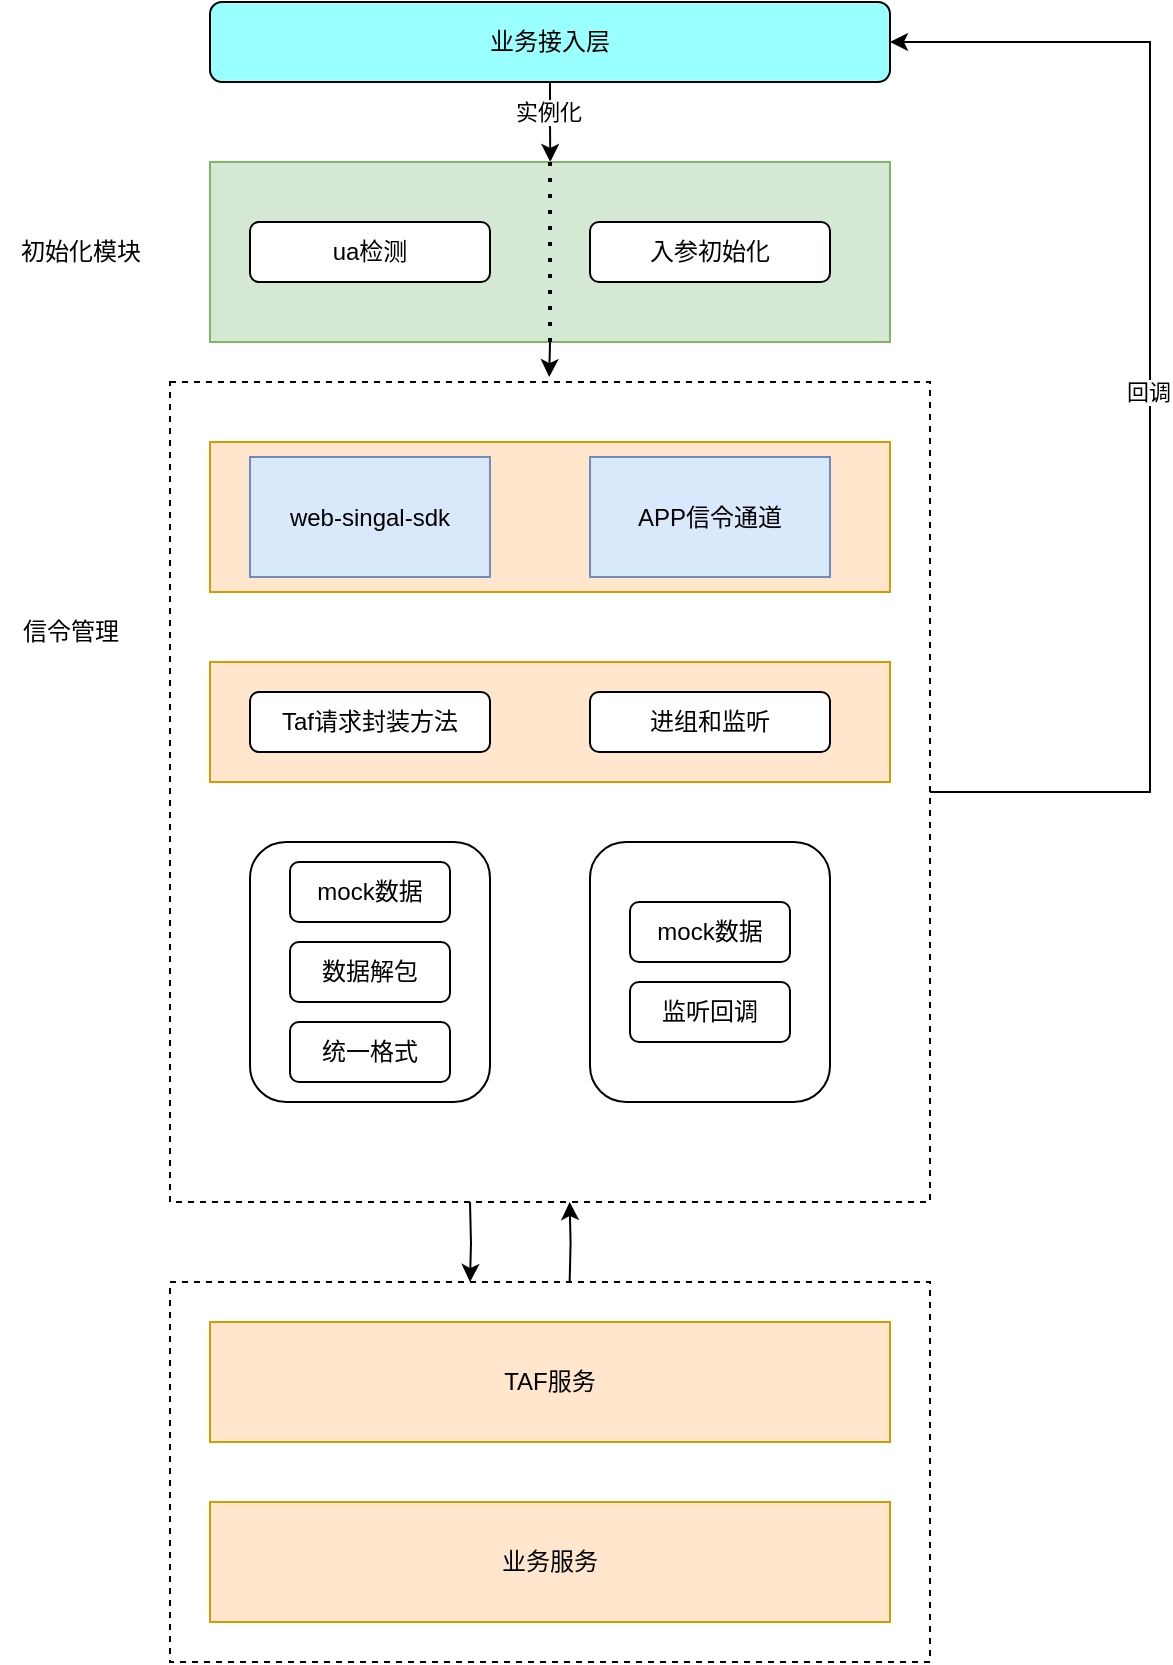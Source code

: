 <mxfile version="26.1.1">
  <diagram name="Page-1" id="c7558073-3199-34d8-9f00-42111426c3f3">
    <mxGraphModel dx="1687" dy="878" grid="1" gridSize="10" guides="1" tooltips="1" connect="1" arrows="1" fold="1" page="1" pageScale="1" pageWidth="826" pageHeight="1169" background="none" math="0" shadow="0">
      <root>
        <mxCell id="0" />
        <mxCell id="1" parent="0" />
        <mxCell id="To8gybcfAh88a9-YpAY0-215" style="edgeStyle=orthogonalEdgeStyle;rounded=0;orthogonalLoop=1;jettySize=auto;html=1;exitX=0.5;exitY=1;exitDx=0;exitDy=0;" edge="1" parent="1" source="To8gybcfAh88a9-YpAY0-98">
          <mxGeometry relative="1" as="geometry">
            <mxPoint x="310.143" y="190" as="targetPoint" />
          </mxGeometry>
        </mxCell>
        <mxCell id="To8gybcfAh88a9-YpAY0-216" value="实例化" style="edgeLabel;html=1;align=center;verticalAlign=middle;resizable=0;points=[];" vertex="1" connectable="0" parent="To8gybcfAh88a9-YpAY0-215">
          <mxGeometry x="-0.296" y="-1" relative="1" as="geometry">
            <mxPoint as="offset" />
          </mxGeometry>
        </mxCell>
        <mxCell id="To8gybcfAh88a9-YpAY0-98" value="业务接入层" style="rounded=1;whiteSpace=wrap;html=1;fillColor=#99FFFF;" vertex="1" parent="1">
          <mxGeometry x="140" y="110" width="340" height="40" as="geometry" />
        </mxCell>
        <mxCell id="To8gybcfAh88a9-YpAY0-104" value="" style="rounded=0;whiteSpace=wrap;html=1;points=[[0,0,0,0,0],[0,0.25,0,0,0],[0,0.5,0,0,0],[0,0.75,0,0,0],[0,1,0,0,0],[0.25,0,0,0,0],[0.25,1,0,0,0],[0.5,0,0,0,0],[0.5,1,0,0,0],[0.75,0,0,0,0],[0.75,1,0,0,0],[1,0,0,0,0],[1,0.25,0,0,0],[1,0.5,0,0,0],[1,0.75,0,0,0],[1,1,0,0,0]];fillColor=#d5e8d4;strokeColor=#82b366;" vertex="1" parent="1">
          <mxGeometry x="140" y="190" width="340" height="90" as="geometry" />
        </mxCell>
        <mxCell id="To8gybcfAh88a9-YpAY0-106" value="" style="endArrow=none;dashed=1;html=1;dashPattern=1 3;strokeWidth=2;rounded=0;" edge="1" parent="1" source="To8gybcfAh88a9-YpAY0-104">
          <mxGeometry width="50" height="50" relative="1" as="geometry">
            <mxPoint x="260" y="200" as="sourcePoint" />
            <mxPoint x="310" y="190" as="targetPoint" />
          </mxGeometry>
        </mxCell>
        <mxCell id="To8gybcfAh88a9-YpAY0-107" value="" style="endArrow=none;dashed=1;html=1;dashPattern=1 3;strokeWidth=2;rounded=0;exitX=0.5;exitY=1;exitDx=0;exitDy=0;exitPerimeter=0;" edge="1" parent="1" source="To8gybcfAh88a9-YpAY0-104">
          <mxGeometry width="50" height="50" relative="1" as="geometry">
            <mxPoint x="260" y="200" as="sourcePoint" />
            <mxPoint x="310" y="190" as="targetPoint" />
          </mxGeometry>
        </mxCell>
        <mxCell id="To8gybcfAh88a9-YpAY0-108" value="ua检测" style="rounded=1;whiteSpace=wrap;html=1;" vertex="1" parent="1">
          <mxGeometry x="160" y="220" width="120" height="30" as="geometry" />
        </mxCell>
        <mxCell id="To8gybcfAh88a9-YpAY0-109" value="入参初始化" style="rounded=1;whiteSpace=wrap;html=1;" vertex="1" parent="1">
          <mxGeometry x="330" y="220" width="120" height="30" as="geometry" />
        </mxCell>
        <mxCell id="To8gybcfAh88a9-YpAY0-113" value="初始化模块" style="text;html=1;align=center;verticalAlign=middle;resizable=0;points=[];autosize=1;strokeColor=none;fillColor=none;" vertex="1" parent="1">
          <mxGeometry x="35" y="220" width="80" height="30" as="geometry" />
        </mxCell>
        <mxCell id="To8gybcfAh88a9-YpAY0-116" value="信令管理" style="text;html=1;align=center;verticalAlign=middle;resizable=0;points=[];autosize=1;strokeColor=none;fillColor=none;" vertex="1" parent="1">
          <mxGeometry x="35" y="410" width="70" height="30" as="geometry" />
        </mxCell>
        <mxCell id="To8gybcfAh88a9-YpAY0-213" style="edgeStyle=orthogonalEdgeStyle;rounded=0;orthogonalLoop=1;jettySize=auto;html=1;exitX=0.5;exitY=1;exitDx=0;exitDy=0;entryX=0.5;entryY=0;entryDx=0;entryDy=0;" edge="1" parent="1">
          <mxGeometry relative="1" as="geometry">
            <mxPoint x="270" y="710" as="sourcePoint" />
            <mxPoint x="270" y="750" as="targetPoint" />
          </mxGeometry>
        </mxCell>
        <mxCell id="To8gybcfAh88a9-YpAY0-223" style="edgeStyle=orthogonalEdgeStyle;rounded=0;orthogonalLoop=1;jettySize=auto;html=1;exitX=1;exitY=0.5;exitDx=0;exitDy=0;entryX=1;entryY=0.5;entryDx=0;entryDy=0;" edge="1" parent="1" source="To8gybcfAh88a9-YpAY0-161" target="To8gybcfAh88a9-YpAY0-98">
          <mxGeometry relative="1" as="geometry">
            <Array as="points">
              <mxPoint x="610" y="505" />
              <mxPoint x="610" y="130" />
            </Array>
          </mxGeometry>
        </mxCell>
        <mxCell id="To8gybcfAh88a9-YpAY0-224" value="回调" style="edgeLabel;html=1;align=center;verticalAlign=middle;resizable=0;points=[];" vertex="1" connectable="0" parent="To8gybcfAh88a9-YpAY0-223">
          <mxGeometry x="0.01" y="1" relative="1" as="geometry">
            <mxPoint as="offset" />
          </mxGeometry>
        </mxCell>
        <mxCell id="To8gybcfAh88a9-YpAY0-161" value="" style="rounded=0;whiteSpace=wrap;html=1;dashed=1;" vertex="1" parent="1">
          <mxGeometry x="120" y="300" width="380" height="410" as="geometry" />
        </mxCell>
        <mxCell id="To8gybcfAh88a9-YpAY0-163" value="web-singal-sdk" style="rounded=0;whiteSpace=wrap;html=1;fillColor=#dae8fc;strokeColor=#6c8ebf;" vertex="1" parent="1">
          <mxGeometry x="170" y="337.5" width="120" height="60" as="geometry" />
        </mxCell>
        <mxCell id="To8gybcfAh88a9-YpAY0-165" value="" style="rounded=0;whiteSpace=wrap;html=1;fillColor=#ffe6cc;strokeColor=#d79b00;" vertex="1" parent="1">
          <mxGeometry x="160" y="440" width="320" height="60" as="geometry" />
        </mxCell>
        <mxCell id="To8gybcfAh88a9-YpAY0-166" value="Taf请求封装方法" style="rounded=1;whiteSpace=wrap;html=1;" vertex="1" parent="1">
          <mxGeometry x="180" y="455" width="120" height="30" as="geometry" />
        </mxCell>
        <mxCell id="To8gybcfAh88a9-YpAY0-167" value="进组和监听" style="rounded=1;whiteSpace=wrap;html=1;" vertex="1" parent="1">
          <mxGeometry x="350" y="455" width="120" height="30" as="geometry" />
        </mxCell>
        <mxCell id="To8gybcfAh88a9-YpAY0-169" value="" style="rounded=0;whiteSpace=wrap;html=1;fillColor=#ffe6cc;strokeColor=#d79b00;" vertex="1" parent="1">
          <mxGeometry x="140" y="330" width="340" height="75" as="geometry" />
        </mxCell>
        <mxCell id="To8gybcfAh88a9-YpAY0-170" value="web-singal-sdk" style="rounded=0;whiteSpace=wrap;html=1;fillColor=#dae8fc;strokeColor=#6c8ebf;" vertex="1" parent="1">
          <mxGeometry x="160" y="337.5" width="120" height="60" as="geometry" />
        </mxCell>
        <mxCell id="To8gybcfAh88a9-YpAY0-171" value="APP信令通道" style="rounded=0;whiteSpace=wrap;html=1;fillColor=#dae8fc;strokeColor=#6c8ebf;" vertex="1" parent="1">
          <mxGeometry x="330" y="337.5" width="120" height="60" as="geometry" />
        </mxCell>
        <mxCell id="To8gybcfAh88a9-YpAY0-172" value="" style="rounded=0;whiteSpace=wrap;html=1;fillColor=#ffe6cc;strokeColor=#d79b00;" vertex="1" parent="1">
          <mxGeometry x="140" y="440" width="340" height="60" as="geometry" />
        </mxCell>
        <mxCell id="To8gybcfAh88a9-YpAY0-173" value="Taf请求封装方法" style="rounded=1;whiteSpace=wrap;html=1;" vertex="1" parent="1">
          <mxGeometry x="160" y="455" width="120" height="30" as="geometry" />
        </mxCell>
        <mxCell id="To8gybcfAh88a9-YpAY0-174" value="进组和监听" style="rounded=1;whiteSpace=wrap;html=1;" vertex="1" parent="1">
          <mxGeometry x="330" y="455" width="120" height="30" as="geometry" />
        </mxCell>
        <mxCell id="To8gybcfAh88a9-YpAY0-198" value="" style="whiteSpace=wrap;html=1;rounded=1;" vertex="1" parent="1">
          <mxGeometry x="160" y="530" width="120" height="130" as="geometry" />
        </mxCell>
        <mxCell id="To8gybcfAh88a9-YpAY0-199" value="mock数据" style="rounded=1;whiteSpace=wrap;html=1;" vertex="1" parent="1">
          <mxGeometry x="180" y="540" width="80" height="30" as="geometry" />
        </mxCell>
        <mxCell id="To8gybcfAh88a9-YpAY0-200" value="数据解包" style="rounded=1;whiteSpace=wrap;html=1;" vertex="1" parent="1">
          <mxGeometry x="180" y="580" width="80" height="30" as="geometry" />
        </mxCell>
        <mxCell id="To8gybcfAh88a9-YpAY0-201" value="统一格式" style="rounded=1;whiteSpace=wrap;html=1;" vertex="1" parent="1">
          <mxGeometry x="180" y="620" width="80" height="30" as="geometry" />
        </mxCell>
        <mxCell id="To8gybcfAh88a9-YpAY0-205" value="" style="whiteSpace=wrap;html=1;rounded=1;" vertex="1" parent="1">
          <mxGeometry x="330" y="530" width="120" height="130" as="geometry" />
        </mxCell>
        <mxCell id="To8gybcfAh88a9-YpAY0-206" value="mock数据" style="rounded=1;whiteSpace=wrap;html=1;" vertex="1" parent="1">
          <mxGeometry x="350" y="560" width="80" height="30" as="geometry" />
        </mxCell>
        <mxCell id="To8gybcfAh88a9-YpAY0-207" value="监听回调" style="rounded=1;whiteSpace=wrap;html=1;" vertex="1" parent="1">
          <mxGeometry x="350" y="600" width="80" height="30" as="geometry" />
        </mxCell>
        <mxCell id="To8gybcfAh88a9-YpAY0-222" style="edgeStyle=orthogonalEdgeStyle;rounded=0;orthogonalLoop=1;jettySize=auto;html=1;exitX=0.5;exitY=0;exitDx=0;exitDy=0;entryX=0.5;entryY=1;entryDx=0;entryDy=0;" edge="1" parent="1">
          <mxGeometry relative="1" as="geometry">
            <mxPoint x="319.83" y="750" as="sourcePoint" />
            <mxPoint x="319.83" y="710" as="targetPoint" />
          </mxGeometry>
        </mxCell>
        <mxCell id="To8gybcfAh88a9-YpAY0-210" value="" style="rounded=0;whiteSpace=wrap;html=1;dashed=1;" vertex="1" parent="1">
          <mxGeometry x="120" y="750" width="380" height="190" as="geometry" />
        </mxCell>
        <mxCell id="To8gybcfAh88a9-YpAY0-211" value="TAF服务" style="rounded=0;whiteSpace=wrap;html=1;fillColor=#ffe6cc;strokeColor=#d79b00;" vertex="1" parent="1">
          <mxGeometry x="140" y="770" width="340" height="60" as="geometry" />
        </mxCell>
        <mxCell id="To8gybcfAh88a9-YpAY0-212" value="业务服务" style="rounded=0;whiteSpace=wrap;html=1;fillColor=#ffe6cc;strokeColor=#d79b00;" vertex="1" parent="1">
          <mxGeometry x="140" y="860" width="340" height="60" as="geometry" />
        </mxCell>
        <mxCell id="To8gybcfAh88a9-YpAY0-214" style="edgeStyle=orthogonalEdgeStyle;rounded=0;orthogonalLoop=1;jettySize=auto;html=1;exitX=0.5;exitY=1;exitDx=0;exitDy=0;exitPerimeter=0;entryX=0.499;entryY=-0.006;entryDx=0;entryDy=0;entryPerimeter=0;" edge="1" parent="1" source="To8gybcfAh88a9-YpAY0-104" target="To8gybcfAh88a9-YpAY0-161">
          <mxGeometry relative="1" as="geometry" />
        </mxCell>
      </root>
    </mxGraphModel>
  </diagram>
</mxfile>
